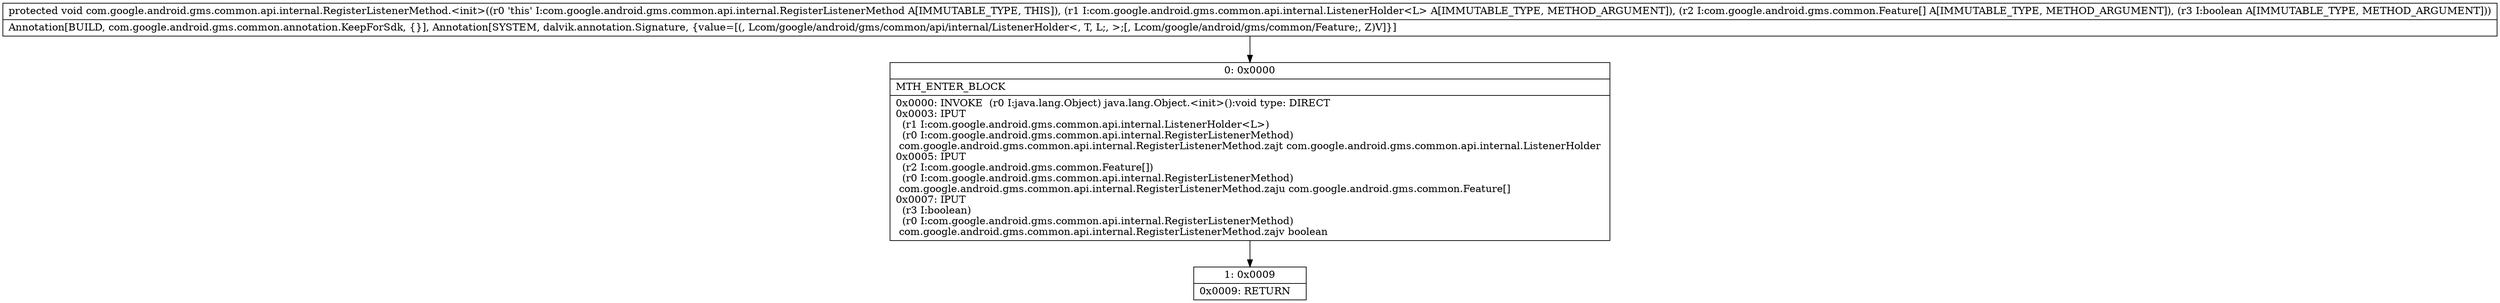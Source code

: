 digraph "CFG forcom.google.android.gms.common.api.internal.RegisterListenerMethod.\<init\>(Lcom\/google\/android\/gms\/common\/api\/internal\/ListenerHolder;[Lcom\/google\/android\/gms\/common\/Feature;Z)V" {
Node_0 [shape=record,label="{0\:\ 0x0000|MTH_ENTER_BLOCK\l|0x0000: INVOKE  (r0 I:java.lang.Object) java.lang.Object.\<init\>():void type: DIRECT \l0x0003: IPUT  \l  (r1 I:com.google.android.gms.common.api.internal.ListenerHolder\<L\>)\l  (r0 I:com.google.android.gms.common.api.internal.RegisterListenerMethod)\l com.google.android.gms.common.api.internal.RegisterListenerMethod.zajt com.google.android.gms.common.api.internal.ListenerHolder \l0x0005: IPUT  \l  (r2 I:com.google.android.gms.common.Feature[])\l  (r0 I:com.google.android.gms.common.api.internal.RegisterListenerMethod)\l com.google.android.gms.common.api.internal.RegisterListenerMethod.zaju com.google.android.gms.common.Feature[] \l0x0007: IPUT  \l  (r3 I:boolean)\l  (r0 I:com.google.android.gms.common.api.internal.RegisterListenerMethod)\l com.google.android.gms.common.api.internal.RegisterListenerMethod.zajv boolean \l}"];
Node_1 [shape=record,label="{1\:\ 0x0009|0x0009: RETURN   \l}"];
MethodNode[shape=record,label="{protected void com.google.android.gms.common.api.internal.RegisterListenerMethod.\<init\>((r0 'this' I:com.google.android.gms.common.api.internal.RegisterListenerMethod A[IMMUTABLE_TYPE, THIS]), (r1 I:com.google.android.gms.common.api.internal.ListenerHolder\<L\> A[IMMUTABLE_TYPE, METHOD_ARGUMENT]), (r2 I:com.google.android.gms.common.Feature[] A[IMMUTABLE_TYPE, METHOD_ARGUMENT]), (r3 I:boolean A[IMMUTABLE_TYPE, METHOD_ARGUMENT]))  | Annotation[BUILD, com.google.android.gms.common.annotation.KeepForSdk, \{\}], Annotation[SYSTEM, dalvik.annotation.Signature, \{value=[(, Lcom\/google\/android\/gms\/common\/api\/internal\/ListenerHolder\<, T, L;, \>;[, Lcom\/google\/android\/gms\/common\/Feature;, Z)V]\}]\l}"];
MethodNode -> Node_0;
Node_0 -> Node_1;
}

